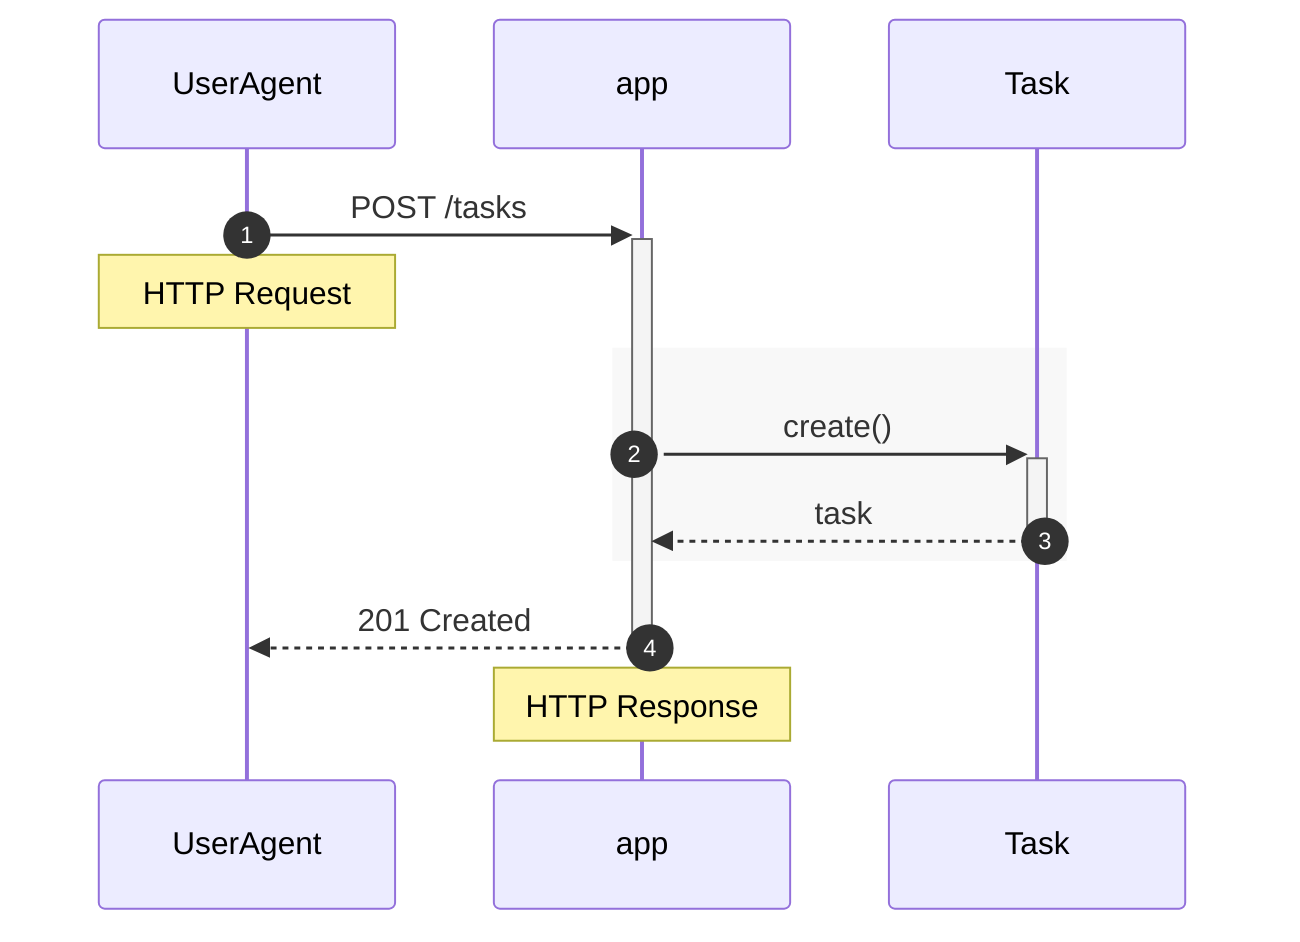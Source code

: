 sequenceDiagram
  autoNumber

  participant UserAgent
  participant app
  participant Task

    UserAgent ->> +app: POST /tasks
    Note over UserAgent : HTTP Request
    rect rgb(248,248,248)
      app ->> +Task: create()
      Task -->> -app: task
    end
    app -->> -UserAgent: 201 Created
    Note over app : HTTP Response